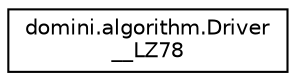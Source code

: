 digraph "Graphical Class Hierarchy"
{
  edge [fontname="Helvetica",fontsize="10",labelfontname="Helvetica",labelfontsize="10"];
  node [fontname="Helvetica",fontsize="10",shape=record];
  rankdir="LR";
  Node0 [label="domini.algorithm.Driver\l__LZ78",height=0.2,width=0.4,color="black", fillcolor="white", style="filled",URL="$classdomini_1_1algorithm_1_1Driver____LZ78.html",tooltip="Driver de LZ78. "];
}
